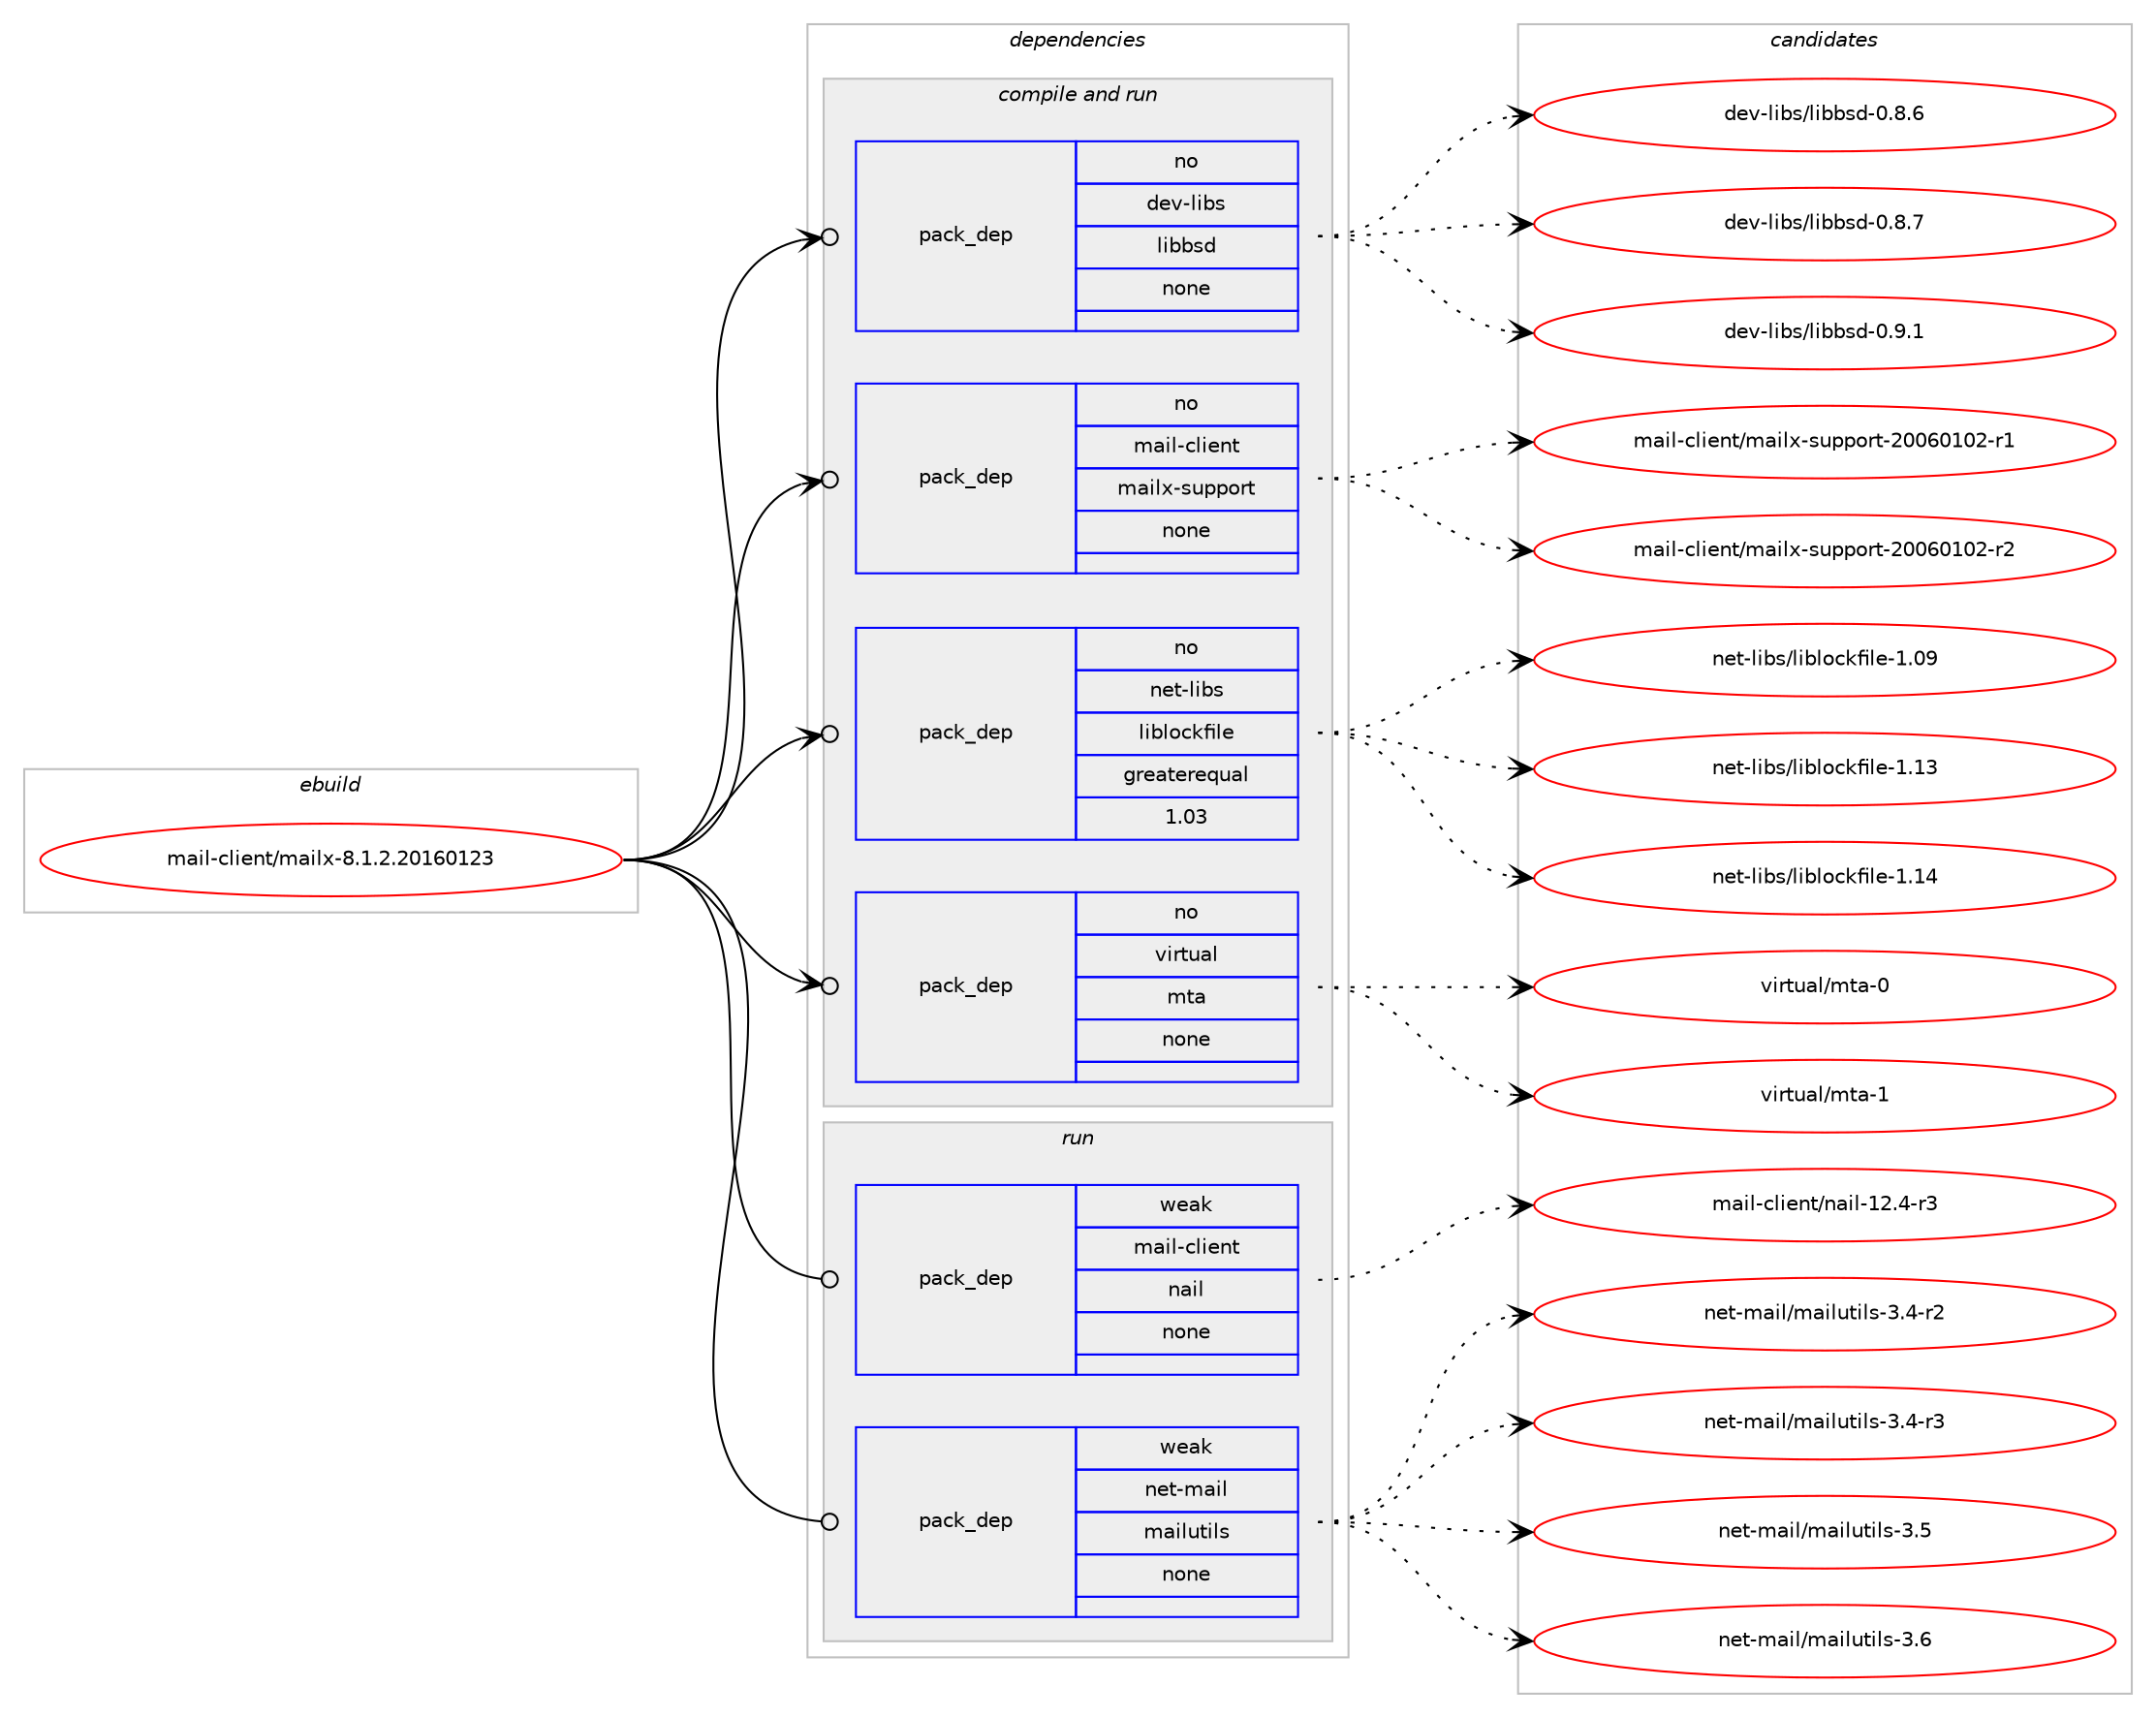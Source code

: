 digraph prolog {

# *************
# Graph options
# *************

newrank=true;
concentrate=true;
compound=true;
graph [rankdir=LR,fontname=Helvetica,fontsize=10,ranksep=1.5];#, ranksep=2.5, nodesep=0.2];
edge  [arrowhead=vee];
node  [fontname=Helvetica,fontsize=10];

# **********
# The ebuild
# **********

subgraph cluster_leftcol {
color=gray;
rank=same;
label=<<i>ebuild</i>>;
id [label="mail-client/mailx-8.1.2.20160123", color=red, width=4, href="../mail-client/mailx-8.1.2.20160123.svg"];
}

# ****************
# The dependencies
# ****************

subgraph cluster_midcol {
color=gray;
label=<<i>dependencies</i>>;
subgraph cluster_compile {
fillcolor="#eeeeee";
style=filled;
label=<<i>compile</i>>;
}
subgraph cluster_compileandrun {
fillcolor="#eeeeee";
style=filled;
label=<<i>compile and run</i>>;
subgraph pack1138394 {
dependency1593859 [label=<<TABLE BORDER="0" CELLBORDER="1" CELLSPACING="0" CELLPADDING="4" WIDTH="220"><TR><TD ROWSPAN="6" CELLPADDING="30">pack_dep</TD></TR><TR><TD WIDTH="110">no</TD></TR><TR><TD>dev-libs</TD></TR><TR><TD>libbsd</TD></TR><TR><TD>none</TD></TR><TR><TD></TD></TR></TABLE>>, shape=none, color=blue];
}
id:e -> dependency1593859:w [weight=20,style="solid",arrowhead="odotvee"];
subgraph pack1138395 {
dependency1593860 [label=<<TABLE BORDER="0" CELLBORDER="1" CELLSPACING="0" CELLPADDING="4" WIDTH="220"><TR><TD ROWSPAN="6" CELLPADDING="30">pack_dep</TD></TR><TR><TD WIDTH="110">no</TD></TR><TR><TD>mail-client</TD></TR><TR><TD>mailx-support</TD></TR><TR><TD>none</TD></TR><TR><TD></TD></TR></TABLE>>, shape=none, color=blue];
}
id:e -> dependency1593860:w [weight=20,style="solid",arrowhead="odotvee"];
subgraph pack1138396 {
dependency1593861 [label=<<TABLE BORDER="0" CELLBORDER="1" CELLSPACING="0" CELLPADDING="4" WIDTH="220"><TR><TD ROWSPAN="6" CELLPADDING="30">pack_dep</TD></TR><TR><TD WIDTH="110">no</TD></TR><TR><TD>net-libs</TD></TR><TR><TD>liblockfile</TD></TR><TR><TD>greaterequal</TD></TR><TR><TD>1.03</TD></TR></TABLE>>, shape=none, color=blue];
}
id:e -> dependency1593861:w [weight=20,style="solid",arrowhead="odotvee"];
subgraph pack1138397 {
dependency1593862 [label=<<TABLE BORDER="0" CELLBORDER="1" CELLSPACING="0" CELLPADDING="4" WIDTH="220"><TR><TD ROWSPAN="6" CELLPADDING="30">pack_dep</TD></TR><TR><TD WIDTH="110">no</TD></TR><TR><TD>virtual</TD></TR><TR><TD>mta</TD></TR><TR><TD>none</TD></TR><TR><TD></TD></TR></TABLE>>, shape=none, color=blue];
}
id:e -> dependency1593862:w [weight=20,style="solid",arrowhead="odotvee"];
}
subgraph cluster_run {
fillcolor="#eeeeee";
style=filled;
label=<<i>run</i>>;
subgraph pack1138398 {
dependency1593863 [label=<<TABLE BORDER="0" CELLBORDER="1" CELLSPACING="0" CELLPADDING="4" WIDTH="220"><TR><TD ROWSPAN="6" CELLPADDING="30">pack_dep</TD></TR><TR><TD WIDTH="110">weak</TD></TR><TR><TD>mail-client</TD></TR><TR><TD>nail</TD></TR><TR><TD>none</TD></TR><TR><TD></TD></TR></TABLE>>, shape=none, color=blue];
}
id:e -> dependency1593863:w [weight=20,style="solid",arrowhead="odot"];
subgraph pack1138399 {
dependency1593864 [label=<<TABLE BORDER="0" CELLBORDER="1" CELLSPACING="0" CELLPADDING="4" WIDTH="220"><TR><TD ROWSPAN="6" CELLPADDING="30">pack_dep</TD></TR><TR><TD WIDTH="110">weak</TD></TR><TR><TD>net-mail</TD></TR><TR><TD>mailutils</TD></TR><TR><TD>none</TD></TR><TR><TD></TD></TR></TABLE>>, shape=none, color=blue];
}
id:e -> dependency1593864:w [weight=20,style="solid",arrowhead="odot"];
}
}

# **************
# The candidates
# **************

subgraph cluster_choices {
rank=same;
color=gray;
label=<<i>candidates</i>>;

subgraph choice1138394 {
color=black;
nodesep=1;
choice1001011184510810598115471081059898115100454846564654 [label="dev-libs/libbsd-0.8.6", color=red, width=4,href="../dev-libs/libbsd-0.8.6.svg"];
choice1001011184510810598115471081059898115100454846564655 [label="dev-libs/libbsd-0.8.7", color=red, width=4,href="../dev-libs/libbsd-0.8.7.svg"];
choice1001011184510810598115471081059898115100454846574649 [label="dev-libs/libbsd-0.9.1", color=red, width=4,href="../dev-libs/libbsd-0.9.1.svg"];
dependency1593859:e -> choice1001011184510810598115471081059898115100454846564654:w [style=dotted,weight="100"];
dependency1593859:e -> choice1001011184510810598115471081059898115100454846564655:w [style=dotted,weight="100"];
dependency1593859:e -> choice1001011184510810598115471081059898115100454846574649:w [style=dotted,weight="100"];
}
subgraph choice1138395 {
color=black;
nodesep=1;
choice1099710510845991081051011101164710997105108120451151171121121111141164550484854484948504511449 [label="mail-client/mailx-support-20060102-r1", color=red, width=4,href="../mail-client/mailx-support-20060102-r1.svg"];
choice1099710510845991081051011101164710997105108120451151171121121111141164550484854484948504511450 [label="mail-client/mailx-support-20060102-r2", color=red, width=4,href="../mail-client/mailx-support-20060102-r2.svg"];
dependency1593860:e -> choice1099710510845991081051011101164710997105108120451151171121121111141164550484854484948504511449:w [style=dotted,weight="100"];
dependency1593860:e -> choice1099710510845991081051011101164710997105108120451151171121121111141164550484854484948504511450:w [style=dotted,weight="100"];
}
subgraph choice1138396 {
color=black;
nodesep=1;
choice11010111645108105981154710810598108111991071021051081014549464857 [label="net-libs/liblockfile-1.09", color=red, width=4,href="../net-libs/liblockfile-1.09.svg"];
choice11010111645108105981154710810598108111991071021051081014549464951 [label="net-libs/liblockfile-1.13", color=red, width=4,href="../net-libs/liblockfile-1.13.svg"];
choice11010111645108105981154710810598108111991071021051081014549464952 [label="net-libs/liblockfile-1.14", color=red, width=4,href="../net-libs/liblockfile-1.14.svg"];
dependency1593861:e -> choice11010111645108105981154710810598108111991071021051081014549464857:w [style=dotted,weight="100"];
dependency1593861:e -> choice11010111645108105981154710810598108111991071021051081014549464951:w [style=dotted,weight="100"];
dependency1593861:e -> choice11010111645108105981154710810598108111991071021051081014549464952:w [style=dotted,weight="100"];
}
subgraph choice1138397 {
color=black;
nodesep=1;
choice1181051141161179710847109116974548 [label="virtual/mta-0", color=red, width=4,href="../virtual/mta-0.svg"];
choice1181051141161179710847109116974549 [label="virtual/mta-1", color=red, width=4,href="../virtual/mta-1.svg"];
dependency1593862:e -> choice1181051141161179710847109116974548:w [style=dotted,weight="100"];
dependency1593862:e -> choice1181051141161179710847109116974549:w [style=dotted,weight="100"];
}
subgraph choice1138398 {
color=black;
nodesep=1;
choice109971051084599108105101110116471109710510845495046524511451 [label="mail-client/nail-12.4-r3", color=red, width=4,href="../mail-client/nail-12.4-r3.svg"];
dependency1593863:e -> choice109971051084599108105101110116471109710510845495046524511451:w [style=dotted,weight="100"];
}
subgraph choice1138399 {
color=black;
nodesep=1;
choice11010111645109971051084710997105108117116105108115455146524511450 [label="net-mail/mailutils-3.4-r2", color=red, width=4,href="../net-mail/mailutils-3.4-r2.svg"];
choice11010111645109971051084710997105108117116105108115455146524511451 [label="net-mail/mailutils-3.4-r3", color=red, width=4,href="../net-mail/mailutils-3.4-r3.svg"];
choice1101011164510997105108471099710510811711610510811545514653 [label="net-mail/mailutils-3.5", color=red, width=4,href="../net-mail/mailutils-3.5.svg"];
choice1101011164510997105108471099710510811711610510811545514654 [label="net-mail/mailutils-3.6", color=red, width=4,href="../net-mail/mailutils-3.6.svg"];
dependency1593864:e -> choice11010111645109971051084710997105108117116105108115455146524511450:w [style=dotted,weight="100"];
dependency1593864:e -> choice11010111645109971051084710997105108117116105108115455146524511451:w [style=dotted,weight="100"];
dependency1593864:e -> choice1101011164510997105108471099710510811711610510811545514653:w [style=dotted,weight="100"];
dependency1593864:e -> choice1101011164510997105108471099710510811711610510811545514654:w [style=dotted,weight="100"];
}
}

}
